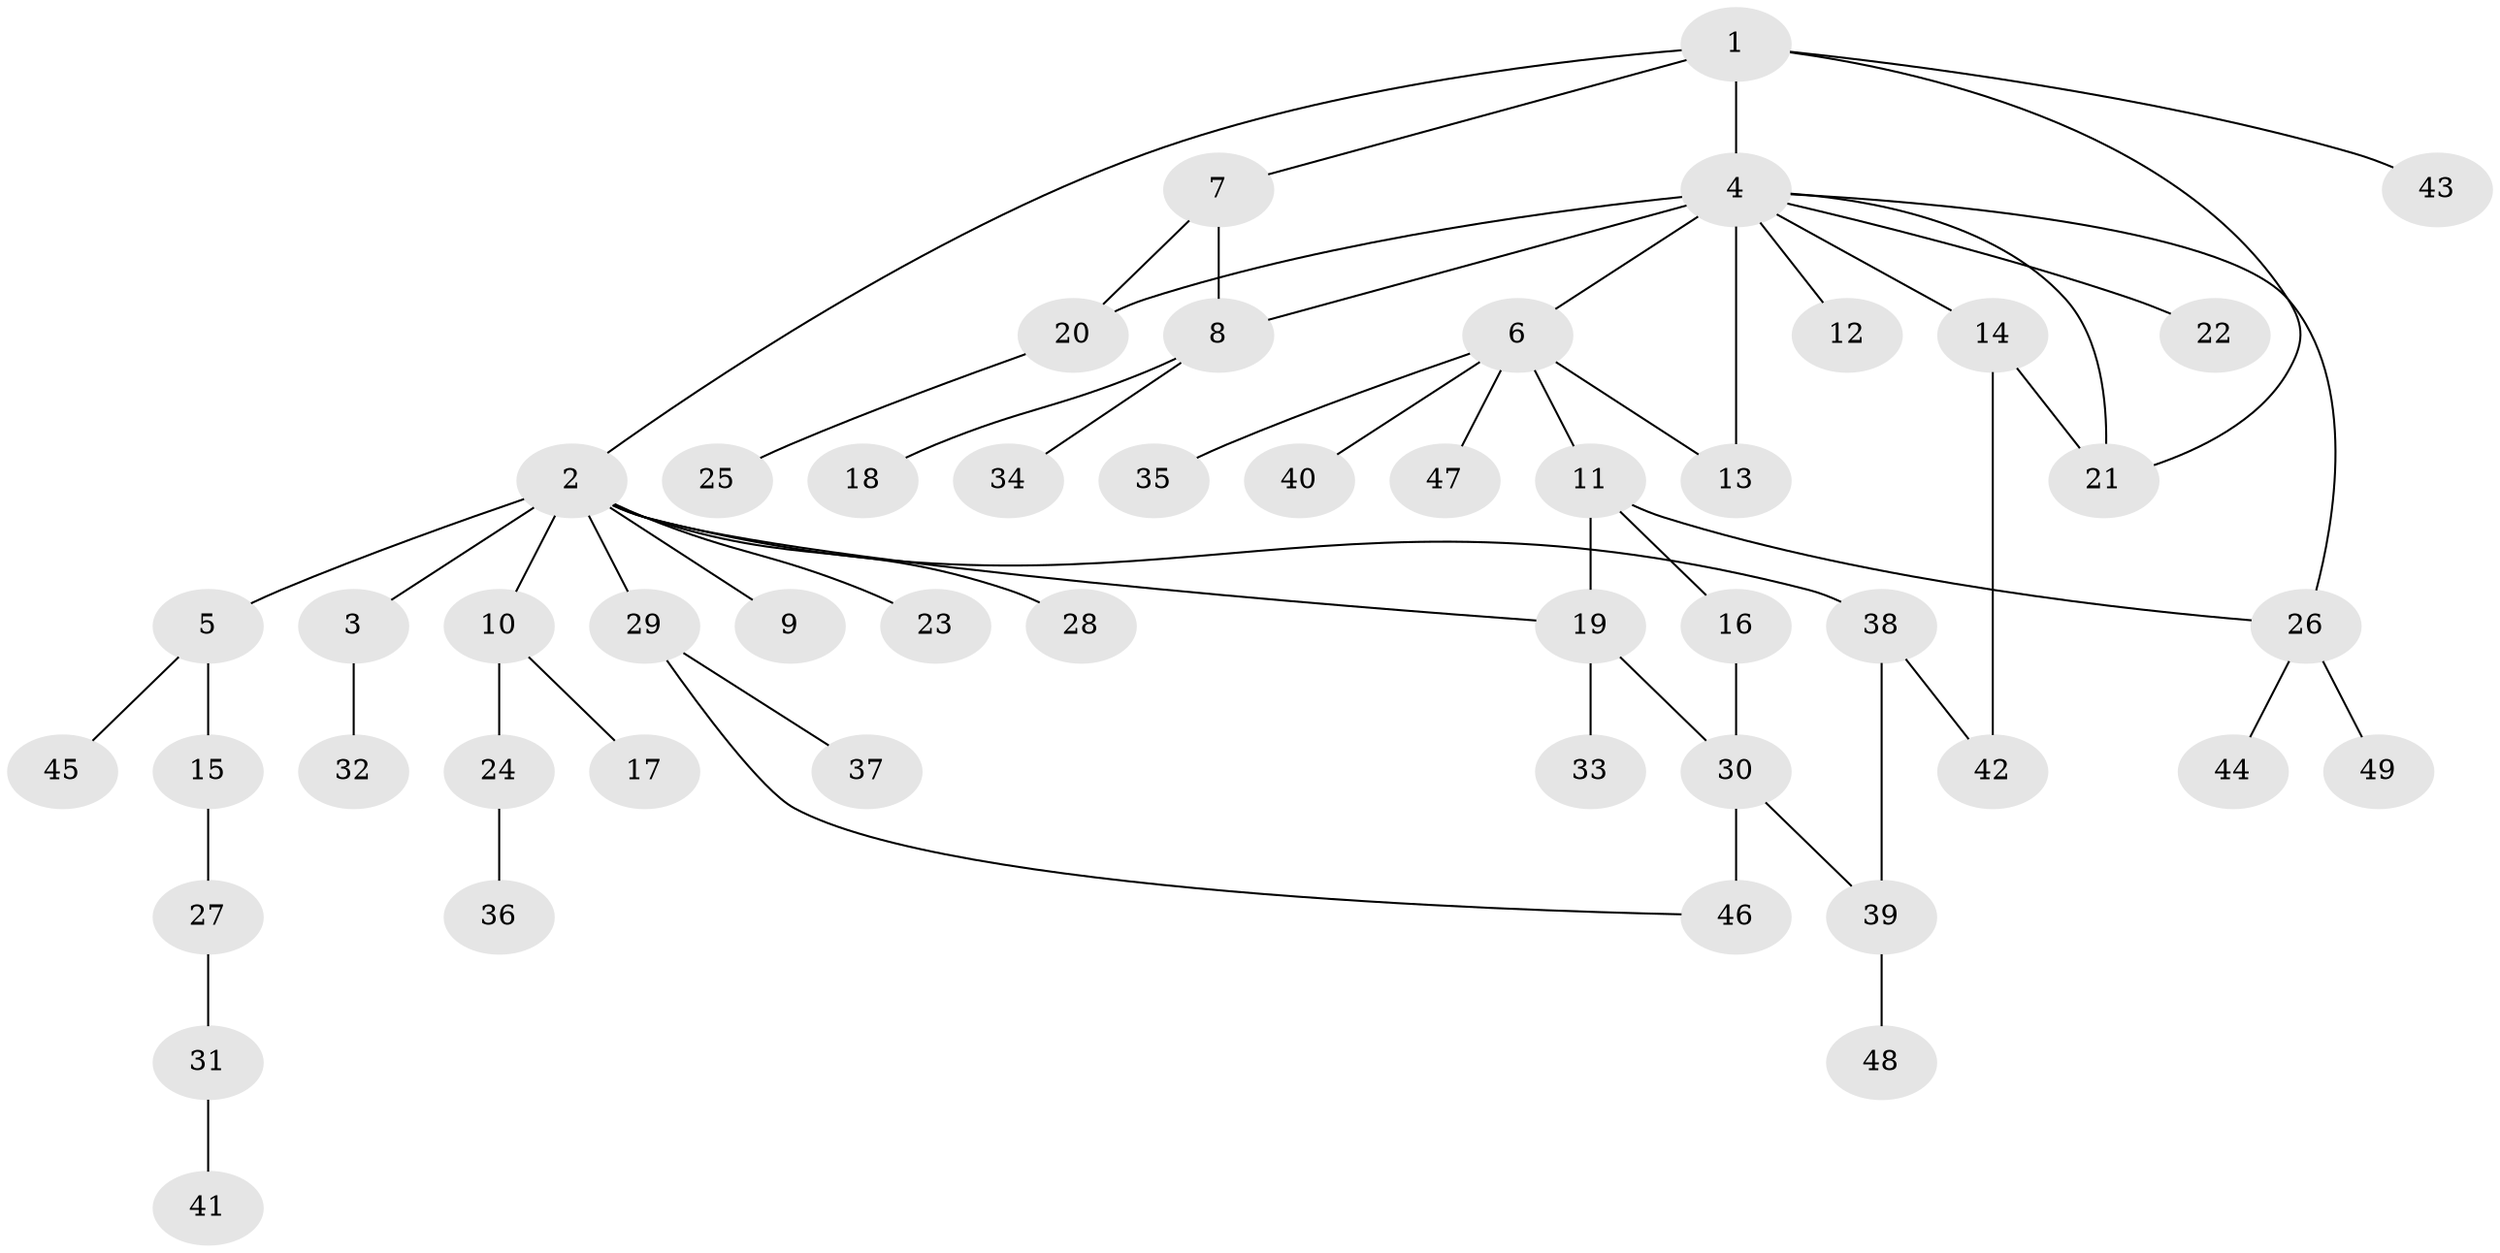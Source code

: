 // original degree distribution, {6: 0.01020408163265306, 11: 0.01020408163265306, 2: 0.14285714285714285, 22: 0.01020408163265306, 4: 0.09183673469387756, 7: 0.01020408163265306, 3: 0.08163265306122448, 1: 0.6122448979591837, 12: 0.01020408163265306, 5: 0.02040816326530612}
// Generated by graph-tools (version 1.1) at 2025/35/03/09/25 02:35:37]
// undirected, 49 vertices, 59 edges
graph export_dot {
graph [start="1"]
  node [color=gray90,style=filled];
  1;
  2;
  3;
  4;
  5;
  6;
  7;
  8;
  9;
  10;
  11;
  12;
  13;
  14;
  15;
  16;
  17;
  18;
  19;
  20;
  21;
  22;
  23;
  24;
  25;
  26;
  27;
  28;
  29;
  30;
  31;
  32;
  33;
  34;
  35;
  36;
  37;
  38;
  39;
  40;
  41;
  42;
  43;
  44;
  45;
  46;
  47;
  48;
  49;
  1 -- 2 [weight=1.0];
  1 -- 4 [weight=1.0];
  1 -- 7 [weight=1.0];
  1 -- 21 [weight=1.0];
  1 -- 43 [weight=1.0];
  2 -- 3 [weight=1.0];
  2 -- 5 [weight=1.0];
  2 -- 9 [weight=1.0];
  2 -- 10 [weight=1.0];
  2 -- 19 [weight=1.0];
  2 -- 23 [weight=1.0];
  2 -- 28 [weight=1.0];
  2 -- 29 [weight=1.0];
  2 -- 38 [weight=1.0];
  3 -- 32 [weight=2.0];
  4 -- 6 [weight=1.0];
  4 -- 8 [weight=1.0];
  4 -- 12 [weight=1.0];
  4 -- 13 [weight=12.0];
  4 -- 14 [weight=1.0];
  4 -- 20 [weight=1.0];
  4 -- 21 [weight=1.0];
  4 -- 22 [weight=1.0];
  4 -- 26 [weight=1.0];
  5 -- 15 [weight=1.0];
  5 -- 45 [weight=1.0];
  6 -- 11 [weight=1.0];
  6 -- 13 [weight=1.0];
  6 -- 35 [weight=1.0];
  6 -- 40 [weight=1.0];
  6 -- 47 [weight=1.0];
  7 -- 8 [weight=1.0];
  7 -- 20 [weight=1.0];
  8 -- 18 [weight=1.0];
  8 -- 34 [weight=1.0];
  10 -- 17 [weight=1.0];
  10 -- 24 [weight=1.0];
  11 -- 16 [weight=1.0];
  11 -- 19 [weight=8.0];
  11 -- 26 [weight=1.0];
  14 -- 21 [weight=1.0];
  14 -- 42 [weight=1.0];
  15 -- 27 [weight=2.0];
  16 -- 30 [weight=1.0];
  19 -- 30 [weight=1.0];
  19 -- 33 [weight=1.0];
  20 -- 25 [weight=1.0];
  24 -- 36 [weight=1.0];
  26 -- 44 [weight=1.0];
  26 -- 49 [weight=1.0];
  27 -- 31 [weight=1.0];
  29 -- 37 [weight=1.0];
  29 -- 46 [weight=1.0];
  30 -- 39 [weight=1.0];
  30 -- 46 [weight=3.0];
  31 -- 41 [weight=1.0];
  38 -- 39 [weight=1.0];
  38 -- 42 [weight=1.0];
  39 -- 48 [weight=1.0];
}
